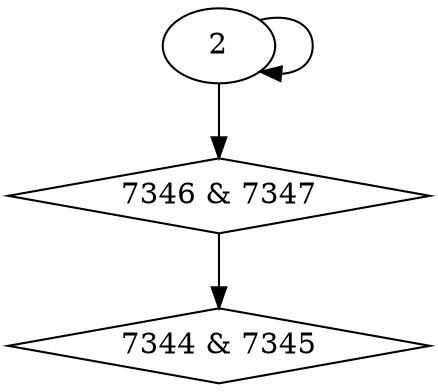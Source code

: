 digraph {
0 [label = "7344 & 7345", shape = diamond];
1 [label = "7346 & 7347", shape = diamond];
1 -> 0;
2 -> 1;
2 -> 2;
}
